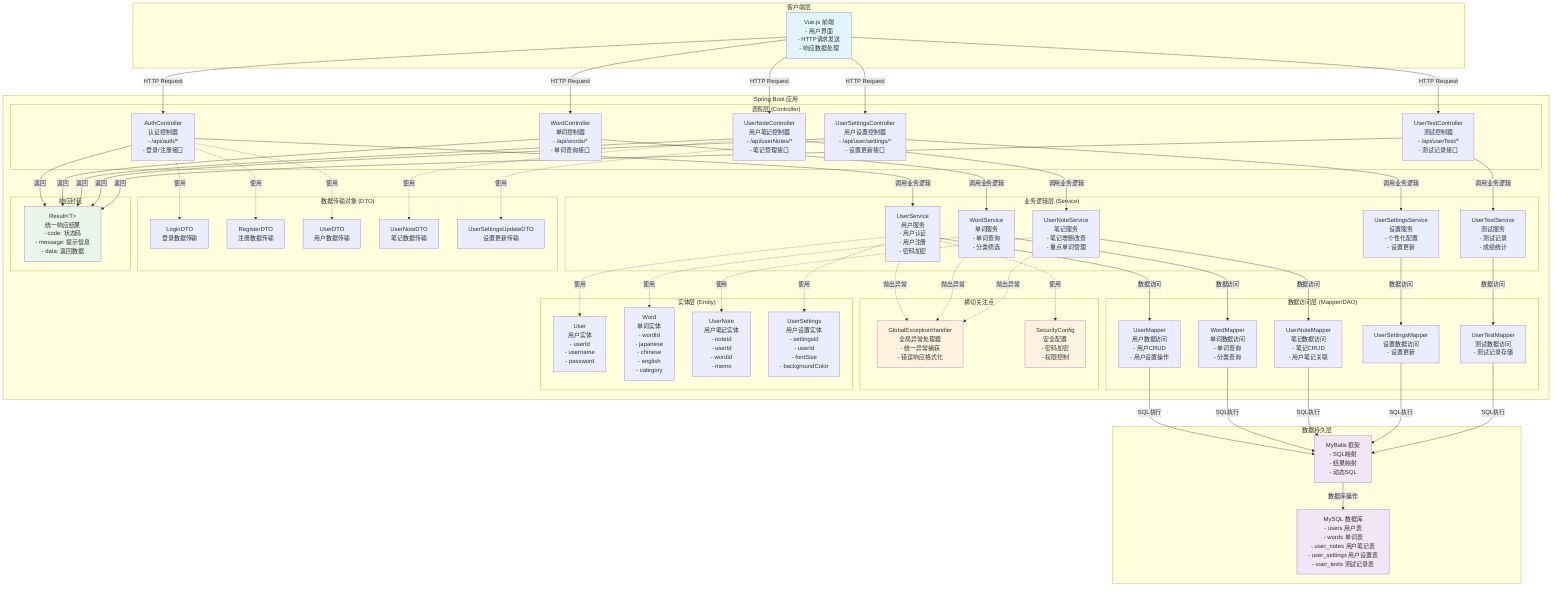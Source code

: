 graph TB
    %% 客户端层
    subgraph "客户端层"
        Frontend["Vue.js 前端<br/>- 用户界面<br/>- HTTP请求发送<br/>- 响应数据处理"]
    end

    %% Spring Boot 应用层级
    subgraph "Spring Boot 应用"
        %% 表现层
        subgraph "表现层 (Controller)"
            AuthController["AuthController<br/>认证控制器<br/>- /api/auth/*<br/>- 登录/注册接口"]
            WordController["WordController<br/>单词控制器<br/>- /api/words/*<br/>- 单词查询接口"]
            UserNoteController["UserNoteController<br/>用户笔记控制器<br/>- /api/userNotes/*<br/>- 笔记管理接口"]
            UserSettingsController["UserSettingsController<br/>用户设置控制器<br/>- /api/user/settings/*<br/>- 设置更新接口"]
            UserTestController["UserTestController<br/>测试控制器<br/>- /api/userTest/*<br/>- 测试记录接口"]
        end

        %% 业务逻辑层
        subgraph "业务逻辑层 (Service)"
            UserService["UserService<br/>用户服务<br/>- 用户认证<br/>- 用户注册<br/>- 密码加密"]
            WordService["WordService<br/>单词服务<br/>- 单词查询<br/>- 分类筛选"]
            UserNoteService["UserNoteService<br/>笔记服务<br/>- 笔记增删改查<br/>- 重点单词管理"]
            UserSettingsService["UserSettingsService<br/>设置服务<br/>- 个性化配置<br/>- 设置更新"]
            UserTestService["UserTestService<br/>测试服务<br/>- 测试记录<br/>- 成绩统计"]
        end

        %% 数据访问层
        subgraph "数据访问层 (Mapper/DAO)"
            UserMapper["UserMapper<br/>用户数据访问<br/>- 用户CRUD<br/>- 用户设置操作"]
            WordMapper["WordMapper<br/>单词数据访问<br/>- 单词查询<br/>- 分类查询"]
            UserNoteMapper["UserNoteMapper<br/>笔记数据访问<br/>- 笔记CRUD<br/>- 用户笔记关联"]
            UserSettingsMapper["UserSettingsMapper<br/>设置数据访问<br/>- 设置更新"]
            UserTestMapper["UserTestMapper<br/>测试数据访问<br/>- 测试记录存储"]
        end

        %% 横切关注点
        subgraph "横切关注点"
            GlobalExceptionHandler["GlobalExceptionHandler<br/>全局异常处理器<br/>- 统一异常捕获<br/>- 错误响应格式化"]
            SecurityConfig["SecurityConfig<br/>安全配置<br/>- 密码加密<br/>- 权限控制"]
        end

        %% 数据传输对象
        subgraph "数据传输对象 (DTO)"
            LoginDTO["LoginDTO<br/>登录数据传输"]
            RegisterDTO["RegisterDTO<br/>注册数据传输"]
            UserDTO["UserDTO<br/>用户数据传输"]
            UserNoteDTO["UserNoteDTO<br/>笔记数据传输"]
            UserSettingsUpdateDTO["UserSettingsUpdateDTO<br/>设置更新传输"]
        end

        %% 实体类
        subgraph "实体层 (Entity)"
            User["User<br/>用户实体<br/>- userId<br/>- username<br/>- password"]
            Word["Word<br/>单词实体<br/>- wordId<br/>- japanese<br/>- chinese<br/>- english<br/>- category"]
            UserNote["UserNote<br/>用户笔记实体<br/>- noteId<br/>- userId<br/>- wordId<br/>- memo"]
            UserSettings["UserSettings<br/>用户设置实体<br/>- settingsId<br/>- userId<br/>- fontSize<br/>- backgroundColor"]
        end

        %% 统一响应
        subgraph "响应封装"
            Result["Result&lt;T&gt;<br/>统一响应结果<br/>- code: 状态码<br/>- message: 提示信息<br/>- data: 返回数据"]
        end
    end

    %% 数据库层
    subgraph "数据持久层"
        MySQL["MySQL 数据库<br/>- users 用户表<br/>- words 单词表<br/>- user_notes 用户笔记表<br/>- user_settings 用户设置表<br/>- user_tests 测试记录表"]
        MyBatis["MyBatis 框架<br/>- SQL映射<br/>- 结果映射<br/>- 动态SQL"]
    end

    %% 请求流向
    Frontend -->|HTTP Request| AuthController
    Frontend -->|HTTP Request| WordController
    Frontend -->|HTTP Request| UserNoteController
    Frontend -->|HTTP Request| UserSettingsController
    Frontend -->|HTTP Request| UserTestController

    %% Controller -> Service
    AuthController -->|调用业务逻辑| UserService
    WordController -->|调用业务逻辑| WordService
    UserNoteController -->|调用业务逻辑| UserNoteService
    UserSettingsController -->|调用业务逻辑| UserSettingsService
    UserTestController -->|调用业务逻辑| UserTestService

    %% Service -> Mapper
    UserService -->|数据访问| UserMapper
    WordService -->|数据访问| WordMapper
    UserNoteService -->|数据访问| UserNoteMapper
    UserSettingsService -->|数据访问| UserSettingsMapper
    UserTestService -->|数据访问| UserTestMapper

    %% Mapper -> Database
    UserMapper -->|SQL执行| MyBatis
    WordMapper -->|SQL执行| MyBatis
    UserNoteMapper -->|SQL执行| MyBatis
    UserSettingsMapper -->|SQL执行| MyBatis
    UserTestMapper -->|SQL执行| MyBatis
    MyBatis -->|数据库操作| MySQL

    %% 数据流向
    UserService -.->|使用| User
    UserService -.->|使用| UserSettings
    WordService -.->|使用| Word
    UserNoteService -.->|使用| UserNote

    %% DTO 使用关系
    AuthController -.->|使用| LoginDTO
    AuthController -.->|使用| RegisterDTO
    AuthController -.->|使用| UserDTO
    UserNoteController -.->|使用| UserNoteDTO
    UserSettingsController -.->|使用| UserSettingsUpdateDTO

    %% 统一响应
    AuthController -->|返回| Result
    WordController -->|返回| Result
    UserNoteController -->|返回| Result
    UserSettingsController -->|返回| Result
    UserTestController -->|返回| Result

    %% 异常处理
    UserService -.->|抛出异常| GlobalExceptionHandler
    WordService -.->|抛出异常| GlobalExceptionHandler
    UserNoteService -.->|抛出异常| GlobalExceptionHandler

    %% 安全配置
    UserService -.->|使用| SecurityConfig

    style Frontend fill:#e1f5fe
    style MySQL fill:#f3e5f5
    style MyBatis fill:#f3e5f5
    style GlobalExceptionHandler fill:#fff3e0
    style SecurityConfig fill:#fff3e0
    style Result fill:#e8f5e8